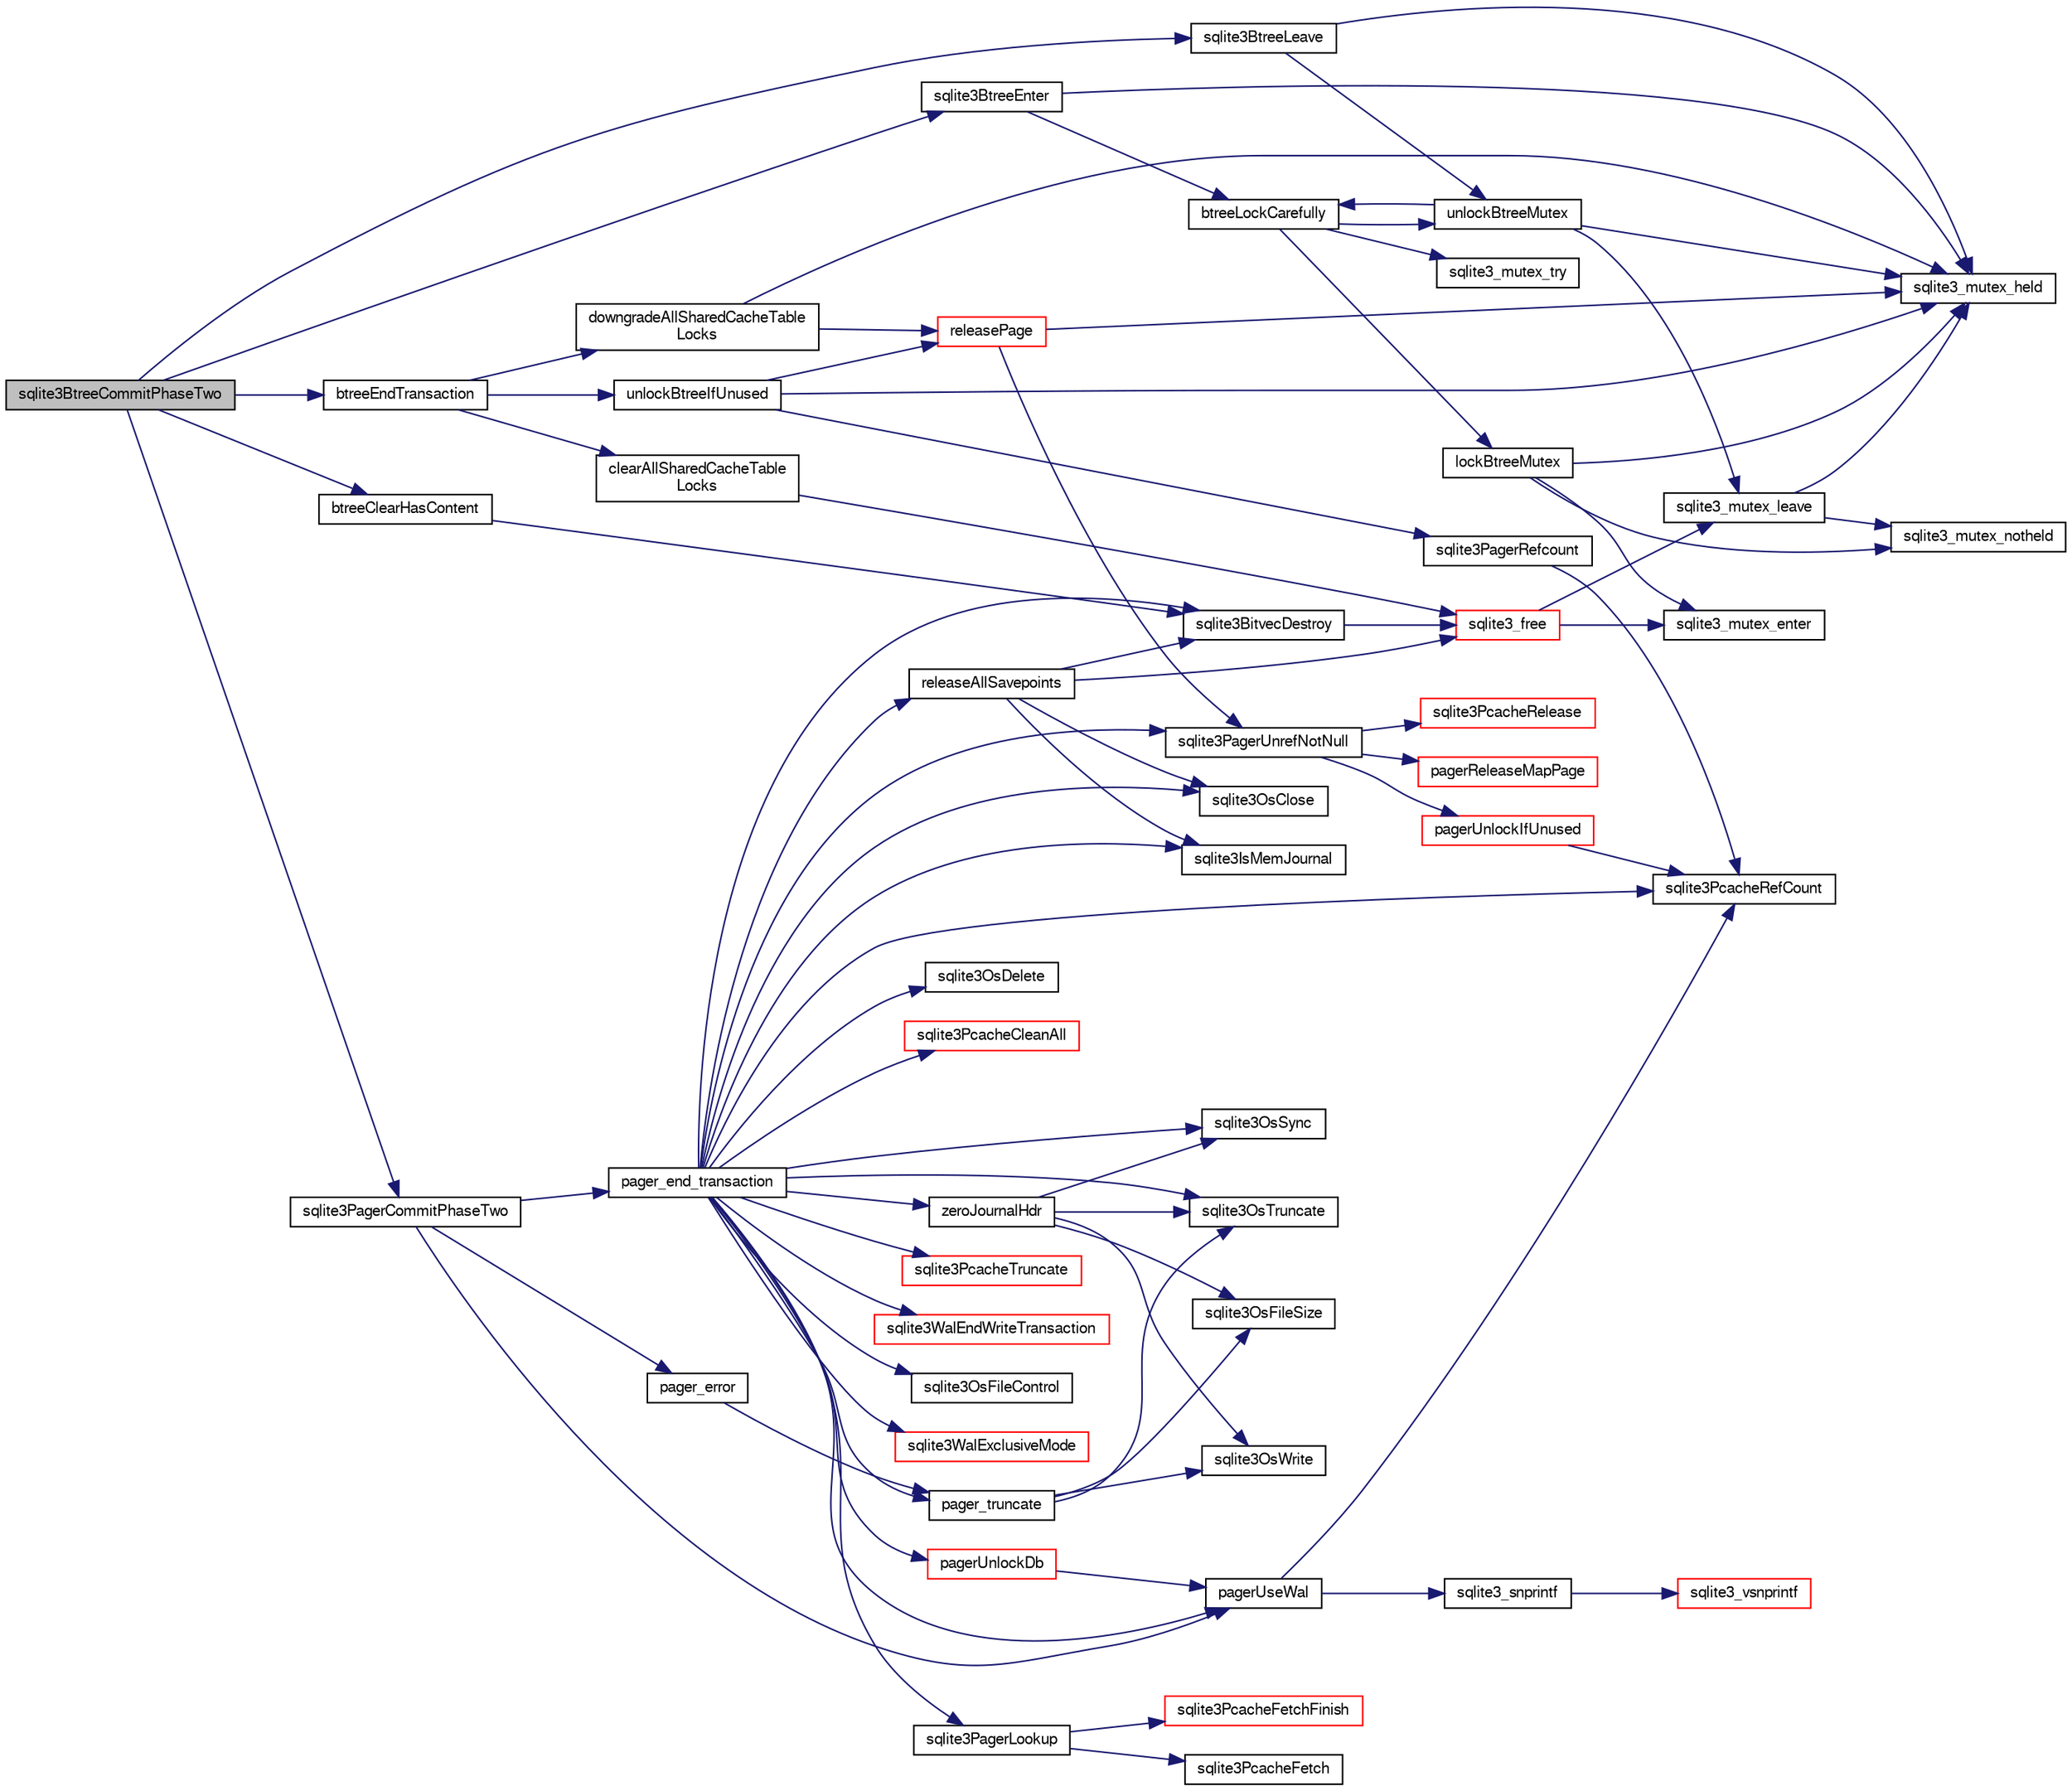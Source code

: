 digraph "sqlite3BtreeCommitPhaseTwo"
{
  edge [fontname="FreeSans",fontsize="10",labelfontname="FreeSans",labelfontsize="10"];
  node [fontname="FreeSans",fontsize="10",shape=record];
  rankdir="LR";
  Node441317 [label="sqlite3BtreeCommitPhaseTwo",height=0.2,width=0.4,color="black", fillcolor="grey75", style="filled", fontcolor="black"];
  Node441317 -> Node441318 [color="midnightblue",fontsize="10",style="solid",fontname="FreeSans"];
  Node441318 [label="sqlite3BtreeEnter",height=0.2,width=0.4,color="black", fillcolor="white", style="filled",URL="$sqlite3_8c.html#afa05d700ca373993fe6b0525b867feff"];
  Node441318 -> Node441319 [color="midnightblue",fontsize="10",style="solid",fontname="FreeSans"];
  Node441319 [label="sqlite3_mutex_held",height=0.2,width=0.4,color="black", fillcolor="white", style="filled",URL="$sqlite3_8c.html#acf77da68932b6bc163c5e68547ecc3e7"];
  Node441318 -> Node441320 [color="midnightblue",fontsize="10",style="solid",fontname="FreeSans"];
  Node441320 [label="btreeLockCarefully",height=0.2,width=0.4,color="black", fillcolor="white", style="filled",URL="$sqlite3_8c.html#a796746b1c1e4d6926960636bd74c79d7"];
  Node441320 -> Node441321 [color="midnightblue",fontsize="10",style="solid",fontname="FreeSans"];
  Node441321 [label="sqlite3_mutex_try",height=0.2,width=0.4,color="black", fillcolor="white", style="filled",URL="$sqlite3_8c.html#a196f84b09bdfda96ae5ae23189be1ec8"];
  Node441320 -> Node441322 [color="midnightblue",fontsize="10",style="solid",fontname="FreeSans"];
  Node441322 [label="unlockBtreeMutex",height=0.2,width=0.4,color="black", fillcolor="white", style="filled",URL="$sqlite3_8c.html#a29bc7d1c753dfa2af9fb296b7dc19a4a"];
  Node441322 -> Node441319 [color="midnightblue",fontsize="10",style="solid",fontname="FreeSans"];
  Node441322 -> Node441323 [color="midnightblue",fontsize="10",style="solid",fontname="FreeSans"];
  Node441323 [label="sqlite3_mutex_leave",height=0.2,width=0.4,color="black", fillcolor="white", style="filled",URL="$sqlite3_8c.html#a5838d235601dbd3c1fa993555c6bcc93"];
  Node441323 -> Node441319 [color="midnightblue",fontsize="10",style="solid",fontname="FreeSans"];
  Node441323 -> Node441324 [color="midnightblue",fontsize="10",style="solid",fontname="FreeSans"];
  Node441324 [label="sqlite3_mutex_notheld",height=0.2,width=0.4,color="black", fillcolor="white", style="filled",URL="$sqlite3_8c.html#a83967c837c1c000d3b5adcfaa688f5dc"];
  Node441322 -> Node441320 [color="midnightblue",fontsize="10",style="solid",fontname="FreeSans"];
  Node441320 -> Node441325 [color="midnightblue",fontsize="10",style="solid",fontname="FreeSans"];
  Node441325 [label="lockBtreeMutex",height=0.2,width=0.4,color="black", fillcolor="white", style="filled",URL="$sqlite3_8c.html#ab1714bc62ac8a451c7b17bc53053ca53"];
  Node441325 -> Node441324 [color="midnightblue",fontsize="10",style="solid",fontname="FreeSans"];
  Node441325 -> Node441319 [color="midnightblue",fontsize="10",style="solid",fontname="FreeSans"];
  Node441325 -> Node441326 [color="midnightblue",fontsize="10",style="solid",fontname="FreeSans"];
  Node441326 [label="sqlite3_mutex_enter",height=0.2,width=0.4,color="black", fillcolor="white", style="filled",URL="$sqlite3_8c.html#a1c12cde690bd89f104de5cbad12a6bf5"];
  Node441317 -> Node441327 [color="midnightblue",fontsize="10",style="solid",fontname="FreeSans"];
  Node441327 [label="sqlite3PagerCommitPhaseTwo",height=0.2,width=0.4,color="black", fillcolor="white", style="filled",URL="$sqlite3_8c.html#a18af1df44bbc3ae598f0559f6fc5861e"];
  Node441327 -> Node441328 [color="midnightblue",fontsize="10",style="solid",fontname="FreeSans"];
  Node441328 [label="pagerUseWal",height=0.2,width=0.4,color="black", fillcolor="white", style="filled",URL="$sqlite3_8c.html#a31def80bfe1de9284d635ba190a5eb68"];
  Node441328 -> Node441329 [color="midnightblue",fontsize="10",style="solid",fontname="FreeSans"];
  Node441329 [label="sqlite3PcacheRefCount",height=0.2,width=0.4,color="black", fillcolor="white", style="filled",URL="$sqlite3_8c.html#adee2536d23ec9628e0883ccab03b3429"];
  Node441328 -> Node441330 [color="midnightblue",fontsize="10",style="solid",fontname="FreeSans"];
  Node441330 [label="sqlite3_snprintf",height=0.2,width=0.4,color="black", fillcolor="white", style="filled",URL="$sqlite3_8c.html#aa2695a752e971577f5784122f2013c40"];
  Node441330 -> Node441331 [color="midnightblue",fontsize="10",style="solid",fontname="FreeSans"];
  Node441331 [label="sqlite3_vsnprintf",height=0.2,width=0.4,color="red", fillcolor="white", style="filled",URL="$sqlite3_8c.html#a0862c03aea71d62847e452aa655add42"];
  Node441327 -> Node441608 [color="midnightblue",fontsize="10",style="solid",fontname="FreeSans"];
  Node441608 [label="pager_end_transaction",height=0.2,width=0.4,color="black", fillcolor="white", style="filled",URL="$sqlite3_8c.html#a0814e2cfab386b1e3ba74528870339fe"];
  Node441608 -> Node441609 [color="midnightblue",fontsize="10",style="solid",fontname="FreeSans"];
  Node441609 [label="releaseAllSavepoints",height=0.2,width=0.4,color="black", fillcolor="white", style="filled",URL="$sqlite3_8c.html#ac0ec06e81b223a42295bd1a0182b1609"];
  Node441609 -> Node441610 [color="midnightblue",fontsize="10",style="solid",fontname="FreeSans"];
  Node441610 [label="sqlite3BitvecDestroy",height=0.2,width=0.4,color="black", fillcolor="white", style="filled",URL="$sqlite3_8c.html#ab732400d8022b48df1b7b3ee41be045d"];
  Node441610 -> Node441344 [color="midnightblue",fontsize="10",style="solid",fontname="FreeSans"];
  Node441344 [label="sqlite3_free",height=0.2,width=0.4,color="red", fillcolor="white", style="filled",URL="$sqlite3_8c.html#a6552349e36a8a691af5487999ab09519"];
  Node441344 -> Node441326 [color="midnightblue",fontsize="10",style="solid",fontname="FreeSans"];
  Node441344 -> Node441323 [color="midnightblue",fontsize="10",style="solid",fontname="FreeSans"];
  Node441609 -> Node441611 [color="midnightblue",fontsize="10",style="solid",fontname="FreeSans"];
  Node441611 [label="sqlite3IsMemJournal",height=0.2,width=0.4,color="black", fillcolor="white", style="filled",URL="$sqlite3_8c.html#a237bb8682b84ed24be164d4c57465182"];
  Node441609 -> Node441612 [color="midnightblue",fontsize="10",style="solid",fontname="FreeSans"];
  Node441612 [label="sqlite3OsClose",height=0.2,width=0.4,color="black", fillcolor="white", style="filled",URL="$sqlite3_8c.html#aa5f0aeb27273a57c0523deaf48997533"];
  Node441609 -> Node441344 [color="midnightblue",fontsize="10",style="solid",fontname="FreeSans"];
  Node441608 -> Node441328 [color="midnightblue",fontsize="10",style="solid",fontname="FreeSans"];
  Node441608 -> Node441611 [color="midnightblue",fontsize="10",style="solid",fontname="FreeSans"];
  Node441608 -> Node441612 [color="midnightblue",fontsize="10",style="solid",fontname="FreeSans"];
  Node441608 -> Node441613 [color="midnightblue",fontsize="10",style="solid",fontname="FreeSans"];
  Node441613 [label="sqlite3OsTruncate",height=0.2,width=0.4,color="black", fillcolor="white", style="filled",URL="$sqlite3_8c.html#ab14e17fc93b09d52b42c433c47eb3b68"];
  Node441608 -> Node441614 [color="midnightblue",fontsize="10",style="solid",fontname="FreeSans"];
  Node441614 [label="sqlite3OsSync",height=0.2,width=0.4,color="black", fillcolor="white", style="filled",URL="$sqlite3_8c.html#a3f01629ca3b49854944cecdd14dc3358"];
  Node441608 -> Node441615 [color="midnightblue",fontsize="10",style="solid",fontname="FreeSans"];
  Node441615 [label="zeroJournalHdr",height=0.2,width=0.4,color="black", fillcolor="white", style="filled",URL="$sqlite3_8c.html#a6e1592949a5e668f43f0ff5f5d08fe10"];
  Node441615 -> Node441613 [color="midnightblue",fontsize="10",style="solid",fontname="FreeSans"];
  Node441615 -> Node441616 [color="midnightblue",fontsize="10",style="solid",fontname="FreeSans"];
  Node441616 [label="sqlite3OsWrite",height=0.2,width=0.4,color="black", fillcolor="white", style="filled",URL="$sqlite3_8c.html#a1eea7ec327af84c05b4dd4cc075a537f"];
  Node441615 -> Node441614 [color="midnightblue",fontsize="10",style="solid",fontname="FreeSans"];
  Node441615 -> Node441617 [color="midnightblue",fontsize="10",style="solid",fontname="FreeSans"];
  Node441617 [label="sqlite3OsFileSize",height=0.2,width=0.4,color="black", fillcolor="white", style="filled",URL="$sqlite3_8c.html#a395914ef2826de6ed70e92b5d02887de"];
  Node441608 -> Node441618 [color="midnightblue",fontsize="10",style="solid",fontname="FreeSans"];
  Node441618 [label="sqlite3OsDelete",height=0.2,width=0.4,color="black", fillcolor="white", style="filled",URL="$sqlite3_8c.html#a576c2e542e46ddee19d10e75337039c0"];
  Node441608 -> Node441329 [color="midnightblue",fontsize="10",style="solid",fontname="FreeSans"];
  Node441608 -> Node441619 [color="midnightblue",fontsize="10",style="solid",fontname="FreeSans"];
  Node441619 [label="sqlite3PagerLookup",height=0.2,width=0.4,color="black", fillcolor="white", style="filled",URL="$sqlite3_8c.html#a1252ec03814f64eed236cfb21094cafd"];
  Node441619 -> Node441620 [color="midnightblue",fontsize="10",style="solid",fontname="FreeSans"];
  Node441620 [label="sqlite3PcacheFetch",height=0.2,width=0.4,color="black", fillcolor="white", style="filled",URL="$sqlite3_8c.html#a51a10151c5ec2c1c9e6fd615e95a3450"];
  Node441619 -> Node441621 [color="midnightblue",fontsize="10",style="solid",fontname="FreeSans"];
  Node441621 [label="sqlite3PcacheFetchFinish",height=0.2,width=0.4,color="red", fillcolor="white", style="filled",URL="$sqlite3_8c.html#a21f330cb082d63a111f64257e823a4b1"];
  Node441608 -> Node441623 [color="midnightblue",fontsize="10",style="solid",fontname="FreeSans"];
  Node441623 [label="sqlite3PagerUnrefNotNull",height=0.2,width=0.4,color="black", fillcolor="white", style="filled",URL="$sqlite3_8c.html#a4b314f96f09f5c68c94672e420e31ab9"];
  Node441623 -> Node441624 [color="midnightblue",fontsize="10",style="solid",fontname="FreeSans"];
  Node441624 [label="pagerReleaseMapPage",height=0.2,width=0.4,color="red", fillcolor="white", style="filled",URL="$sqlite3_8c.html#aefa288f9febba49488ab634f8b0d5f6d"];
  Node441623 -> Node441626 [color="midnightblue",fontsize="10",style="solid",fontname="FreeSans"];
  Node441626 [label="sqlite3PcacheRelease",height=0.2,width=0.4,color="red", fillcolor="white", style="filled",URL="$sqlite3_8c.html#ad07fc7a8130ad1e77861f345084b1b83"];
  Node441623 -> Node441629 [color="midnightblue",fontsize="10",style="solid",fontname="FreeSans"];
  Node441629 [label="pagerUnlockIfUnused",height=0.2,width=0.4,color="red", fillcolor="white", style="filled",URL="$sqlite3_8c.html#abf547f4276efb6f10262f7fde1e4d065"];
  Node441629 -> Node441329 [color="midnightblue",fontsize="10",style="solid",fontname="FreeSans"];
  Node441608 -> Node441610 [color="midnightblue",fontsize="10",style="solid",fontname="FreeSans"];
  Node441608 -> Node441732 [color="midnightblue",fontsize="10",style="solid",fontname="FreeSans"];
  Node441732 [label="sqlite3PcacheCleanAll",height=0.2,width=0.4,color="red", fillcolor="white", style="filled",URL="$sqlite3_8c.html#a65aa4d4f73373a161a96fafe219b86a7"];
  Node441608 -> Node441676 [color="midnightblue",fontsize="10",style="solid",fontname="FreeSans"];
  Node441676 [label="sqlite3PcacheTruncate",height=0.2,width=0.4,color="red", fillcolor="white", style="filled",URL="$sqlite3_8c.html#aa25da46a83609c408a14977a087af782"];
  Node441608 -> Node441726 [color="midnightblue",fontsize="10",style="solid",fontname="FreeSans"];
  Node441726 [label="sqlite3WalEndWriteTransaction",height=0.2,width=0.4,color="red", fillcolor="white", style="filled",URL="$sqlite3_8c.html#a0ae58a14b40600fb21130cc4d595acc9"];
  Node441608 -> Node441717 [color="midnightblue",fontsize="10",style="solid",fontname="FreeSans"];
  Node441717 [label="pager_truncate",height=0.2,width=0.4,color="black", fillcolor="white", style="filled",URL="$sqlite3_8c.html#aa0700caa408442673a3ede3bb04b1f0b"];
  Node441717 -> Node441617 [color="midnightblue",fontsize="10",style="solid",fontname="FreeSans"];
  Node441717 -> Node441613 [color="midnightblue",fontsize="10",style="solid",fontname="FreeSans"];
  Node441717 -> Node441616 [color="midnightblue",fontsize="10",style="solid",fontname="FreeSans"];
  Node441608 -> Node441690 [color="midnightblue",fontsize="10",style="solid",fontname="FreeSans"];
  Node441690 [label="sqlite3OsFileControl",height=0.2,width=0.4,color="black", fillcolor="white", style="filled",URL="$sqlite3_8c.html#aa8dad928f8e52b454c6d82bd2fe5c3fc"];
  Node441608 -> Node441733 [color="midnightblue",fontsize="10",style="solid",fontname="FreeSans"];
  Node441733 [label="sqlite3WalExclusiveMode",height=0.2,width=0.4,color="red", fillcolor="white", style="filled",URL="$sqlite3_8c.html#a1ca342ad565c5ae8dd3685e3aa0b731e"];
  Node441608 -> Node441730 [color="midnightblue",fontsize="10",style="solid",fontname="FreeSans"];
  Node441730 [label="pagerUnlockDb",height=0.2,width=0.4,color="red", fillcolor="white", style="filled",URL="$sqlite3_8c.html#a8ac54f19421c76b5045a40b42d282c32"];
  Node441730 -> Node441328 [color="midnightblue",fontsize="10",style="solid",fontname="FreeSans"];
  Node441327 -> Node441723 [color="midnightblue",fontsize="10",style="solid",fontname="FreeSans"];
  Node441723 [label="pager_error",height=0.2,width=0.4,color="black", fillcolor="white", style="filled",URL="$sqlite3_8c.html#ac15e13c61047b37098e21115614ddd22"];
  Node441723 -> Node441717 [color="midnightblue",fontsize="10",style="solid",fontname="FreeSans"];
  Node441317 -> Node441670 [color="midnightblue",fontsize="10",style="solid",fontname="FreeSans"];
  Node441670 [label="sqlite3BtreeLeave",height=0.2,width=0.4,color="black", fillcolor="white", style="filled",URL="$sqlite3_8c.html#a460e4f89d1aeef4b4d334cfe8165da89"];
  Node441670 -> Node441322 [color="midnightblue",fontsize="10",style="solid",fontname="FreeSans"];
  Node441670 -> Node441319 [color="midnightblue",fontsize="10",style="solid",fontname="FreeSans"];
  Node441317 -> Node441735 [color="midnightblue",fontsize="10",style="solid",fontname="FreeSans"];
  Node441735 [label="btreeClearHasContent",height=0.2,width=0.4,color="black", fillcolor="white", style="filled",URL="$sqlite3_8c.html#ad76ff2727e128c649f8017fdc570bd06"];
  Node441735 -> Node441610 [color="midnightblue",fontsize="10",style="solid",fontname="FreeSans"];
  Node441317 -> Node441736 [color="midnightblue",fontsize="10",style="solid",fontname="FreeSans"];
  Node441736 [label="btreeEndTransaction",height=0.2,width=0.4,color="black", fillcolor="white", style="filled",URL="$sqlite3_8c.html#a7dd8138404b55de8be9623636f25488b"];
  Node441736 -> Node441737 [color="midnightblue",fontsize="10",style="solid",fontname="FreeSans"];
  Node441737 [label="downgradeAllSharedCacheTable\lLocks",height=0.2,width=0.4,color="black", fillcolor="white", style="filled",URL="$sqlite3_8c.html#a190cd892d7b1636800149aa2fb20f4ef"];
  Node441737 -> Node441738 [color="midnightblue",fontsize="10",style="solid",fontname="FreeSans"];
  Node441738 [label="releasePage",height=0.2,width=0.4,color="red", fillcolor="white", style="filled",URL="$sqlite3_8c.html#a92c6fb14f9bcf117440c35116c26d6c4"];
  Node441738 -> Node441319 [color="midnightblue",fontsize="10",style="solid",fontname="FreeSans"];
  Node441738 -> Node441623 [color="midnightblue",fontsize="10",style="solid",fontname="FreeSans"];
  Node441737 -> Node441319 [color="midnightblue",fontsize="10",style="solid",fontname="FreeSans"];
  Node441736 -> Node441739 [color="midnightblue",fontsize="10",style="solid",fontname="FreeSans"];
  Node441739 [label="clearAllSharedCacheTable\lLocks",height=0.2,width=0.4,color="black", fillcolor="white", style="filled",URL="$sqlite3_8c.html#a634cc518e11252ac32e0e42614f1133b"];
  Node441739 -> Node441344 [color="midnightblue",fontsize="10",style="solid",fontname="FreeSans"];
  Node441736 -> Node441740 [color="midnightblue",fontsize="10",style="solid",fontname="FreeSans"];
  Node441740 [label="unlockBtreeIfUnused",height=0.2,width=0.4,color="black", fillcolor="white", style="filled",URL="$sqlite3_8c.html#ada198bfad4d2c61e88bd9317e98cc96c"];
  Node441740 -> Node441319 [color="midnightblue",fontsize="10",style="solid",fontname="FreeSans"];
  Node441740 -> Node441741 [color="midnightblue",fontsize="10",style="solid",fontname="FreeSans"];
  Node441741 [label="sqlite3PagerRefcount",height=0.2,width=0.4,color="black", fillcolor="white", style="filled",URL="$sqlite3_8c.html#a865a3e27288083a9cdfd8de2ba365d80"];
  Node441741 -> Node441329 [color="midnightblue",fontsize="10",style="solid",fontname="FreeSans"];
  Node441740 -> Node441738 [color="midnightblue",fontsize="10",style="solid",fontname="FreeSans"];
}

